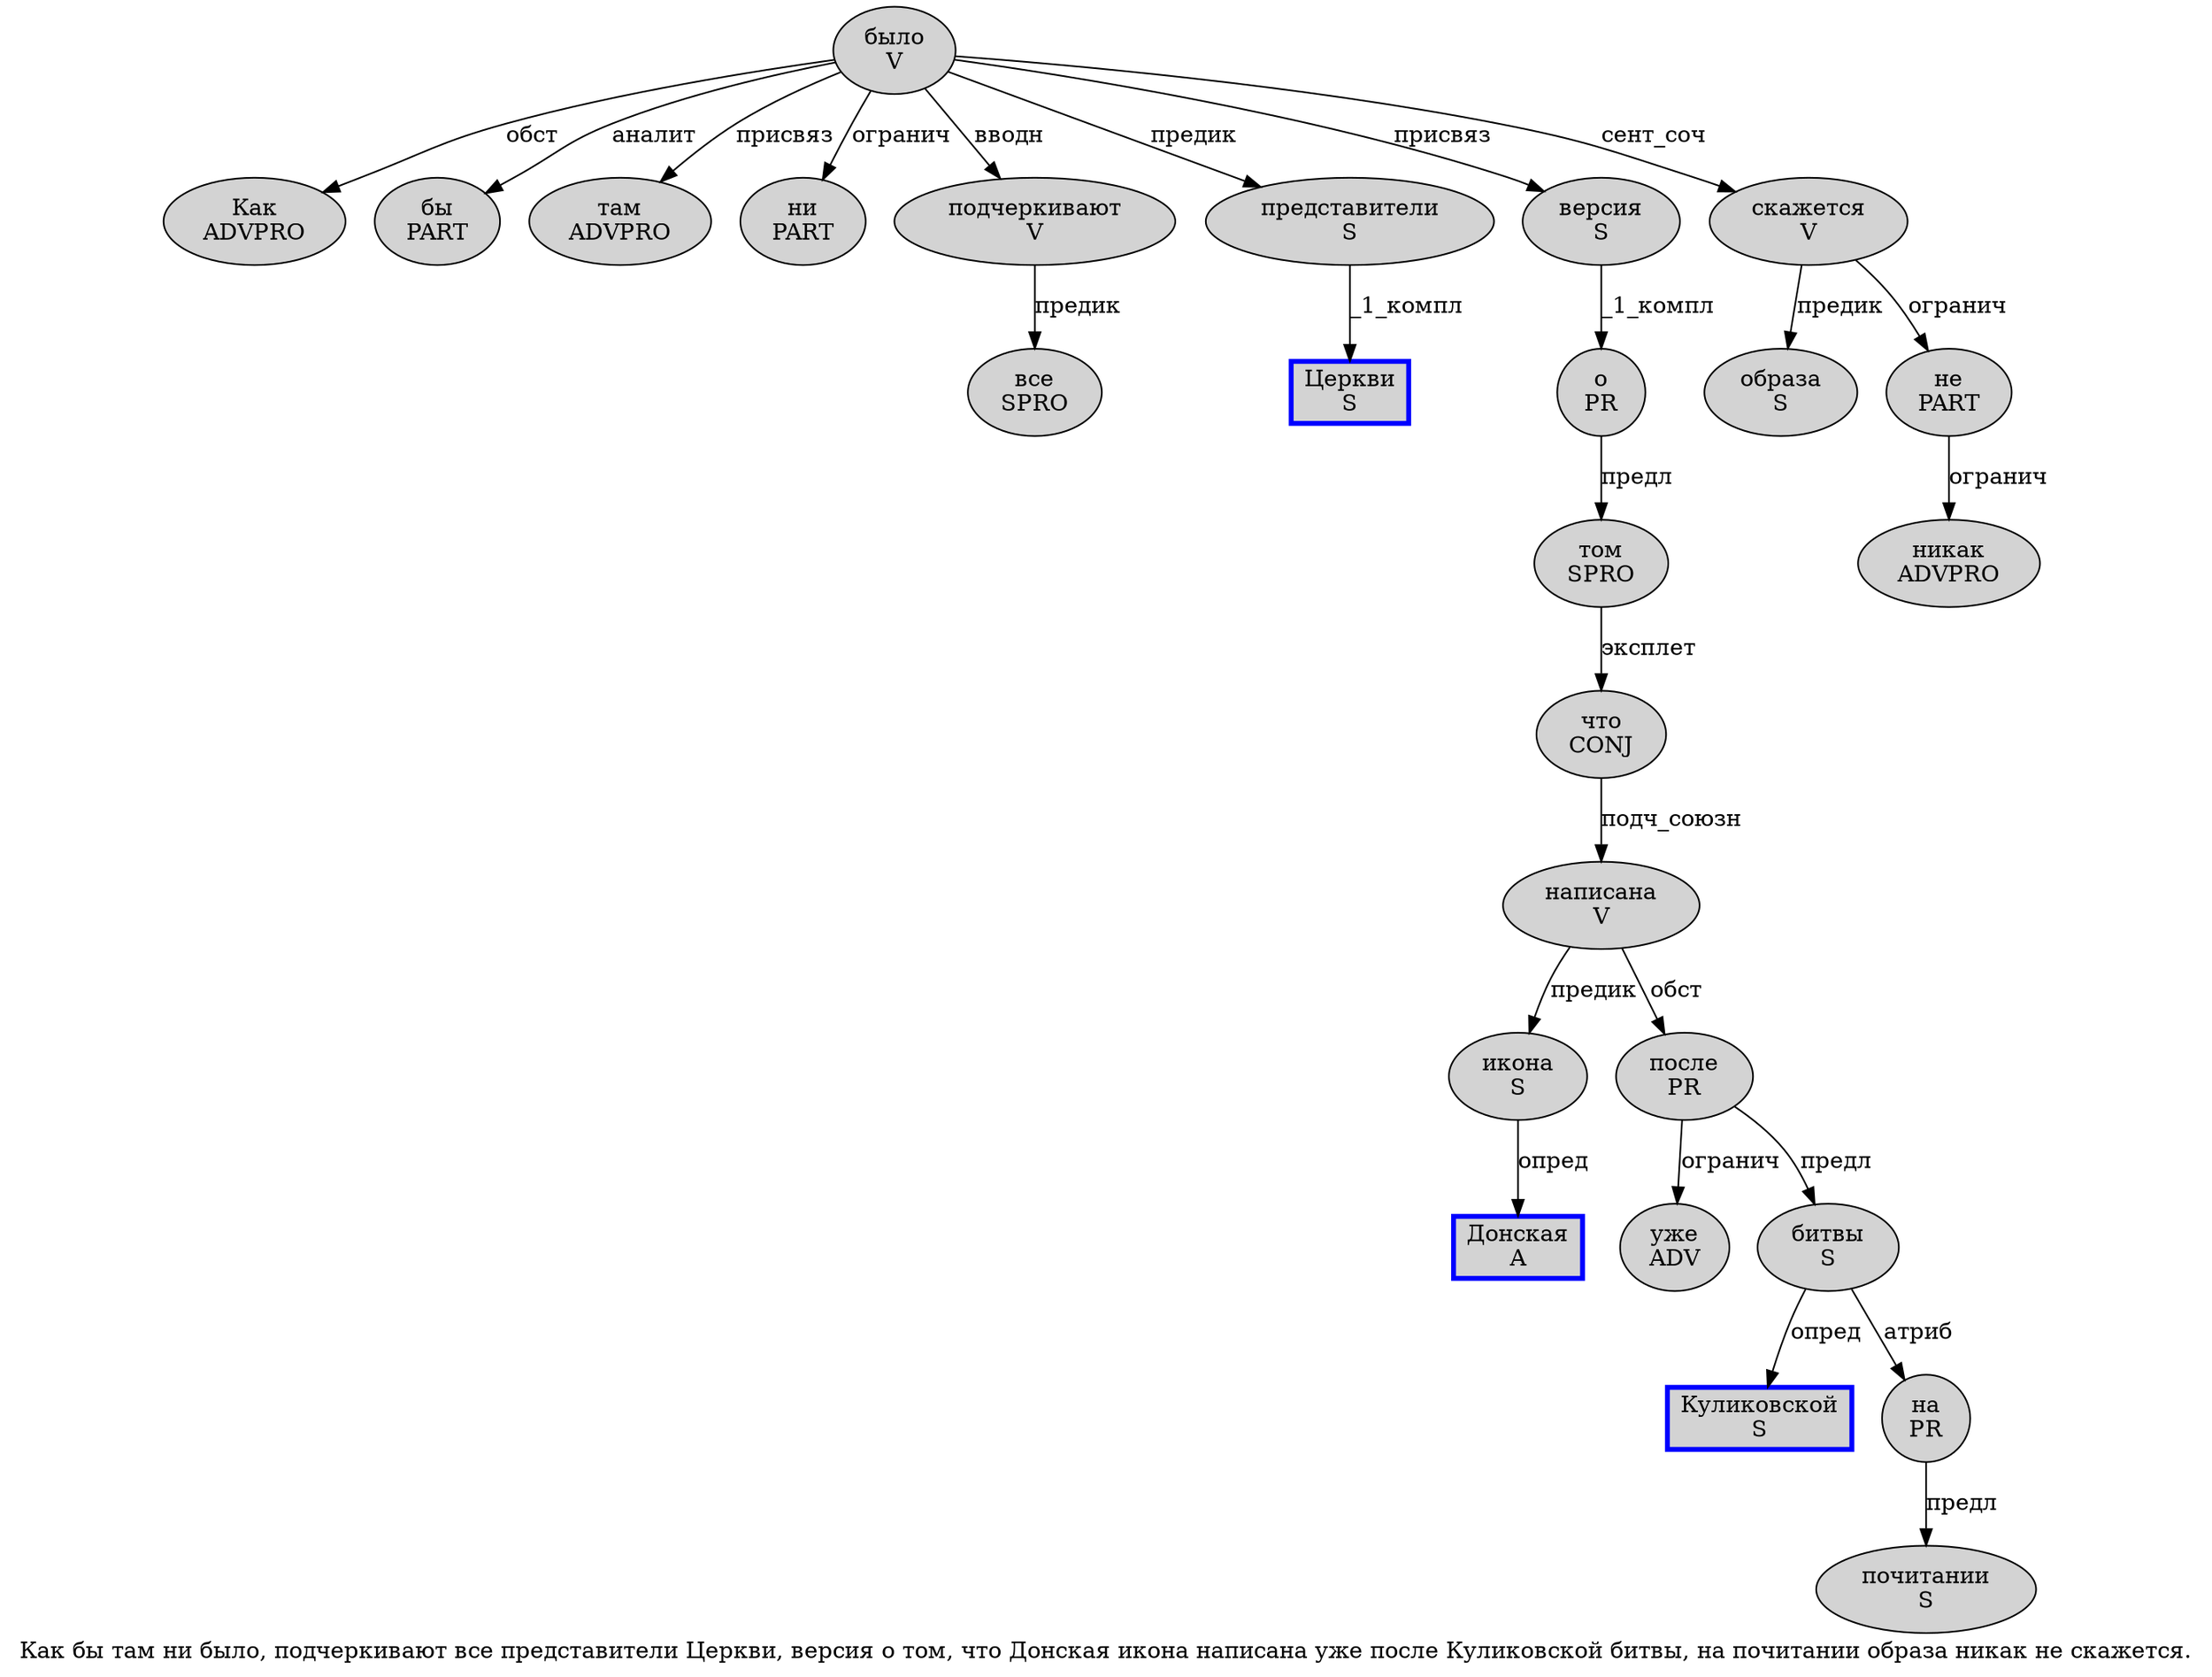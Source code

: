 digraph SENTENCE_990 {
	graph [label="Как бы там ни было, подчеркивают все представители Церкви, версия о том, что Донская икона написана уже после Куликовской битвы, на почитании образа никак не скажется."]
	node [style=filled]
		0 [label="Как
ADVPRO" color="" fillcolor=lightgray penwidth=1 shape=ellipse]
		1 [label="бы
PART" color="" fillcolor=lightgray penwidth=1 shape=ellipse]
		2 [label="там
ADVPRO" color="" fillcolor=lightgray penwidth=1 shape=ellipse]
		3 [label="ни
PART" color="" fillcolor=lightgray penwidth=1 shape=ellipse]
		4 [label="было
V" color="" fillcolor=lightgray penwidth=1 shape=ellipse]
		6 [label="подчеркивают
V" color="" fillcolor=lightgray penwidth=1 shape=ellipse]
		7 [label="все
SPRO" color="" fillcolor=lightgray penwidth=1 shape=ellipse]
		8 [label="представители
S" color="" fillcolor=lightgray penwidth=1 shape=ellipse]
		9 [label="Церкви
S" color=blue fillcolor=lightgray penwidth=3 shape=box]
		11 [label="версия
S" color="" fillcolor=lightgray penwidth=1 shape=ellipse]
		12 [label="о
PR" color="" fillcolor=lightgray penwidth=1 shape=ellipse]
		13 [label="том
SPRO" color="" fillcolor=lightgray penwidth=1 shape=ellipse]
		15 [label="что
CONJ" color="" fillcolor=lightgray penwidth=1 shape=ellipse]
		16 [label="Донская
A" color=blue fillcolor=lightgray penwidth=3 shape=box]
		17 [label="икона
S" color="" fillcolor=lightgray penwidth=1 shape=ellipse]
		18 [label="написана
V" color="" fillcolor=lightgray penwidth=1 shape=ellipse]
		19 [label="уже
ADV" color="" fillcolor=lightgray penwidth=1 shape=ellipse]
		20 [label="после
PR" color="" fillcolor=lightgray penwidth=1 shape=ellipse]
		21 [label="Куликовской
S" color=blue fillcolor=lightgray penwidth=3 shape=box]
		22 [label="битвы
S" color="" fillcolor=lightgray penwidth=1 shape=ellipse]
		24 [label="на
PR" color="" fillcolor=lightgray penwidth=1 shape=ellipse]
		25 [label="почитании
S" color="" fillcolor=lightgray penwidth=1 shape=ellipse]
		26 [label="образа
S" color="" fillcolor=lightgray penwidth=1 shape=ellipse]
		27 [label="никак
ADVPRO" color="" fillcolor=lightgray penwidth=1 shape=ellipse]
		28 [label="не
PART" color="" fillcolor=lightgray penwidth=1 shape=ellipse]
		29 [label="скажется
V" color="" fillcolor=lightgray penwidth=1 shape=ellipse]
			8 -> 9 [label="_1_компл"]
			13 -> 15 [label="эксплет"]
			24 -> 25 [label="предл"]
			28 -> 27 [label="огранич"]
			22 -> 21 [label="опред"]
			22 -> 24 [label="атриб"]
			20 -> 19 [label="огранич"]
			20 -> 22 [label="предл"]
			15 -> 18 [label="подч_союзн"]
			11 -> 12 [label="_1_компл"]
			4 -> 0 [label="обст"]
			4 -> 1 [label="аналит"]
			4 -> 2 [label="присвяз"]
			4 -> 3 [label="огранич"]
			4 -> 6 [label="вводн"]
			4 -> 8 [label="предик"]
			4 -> 11 [label="присвяз"]
			4 -> 29 [label="сент_соч"]
			6 -> 7 [label="предик"]
			29 -> 26 [label="предик"]
			29 -> 28 [label="огранич"]
			18 -> 17 [label="предик"]
			18 -> 20 [label="обст"]
			12 -> 13 [label="предл"]
			17 -> 16 [label="опред"]
}